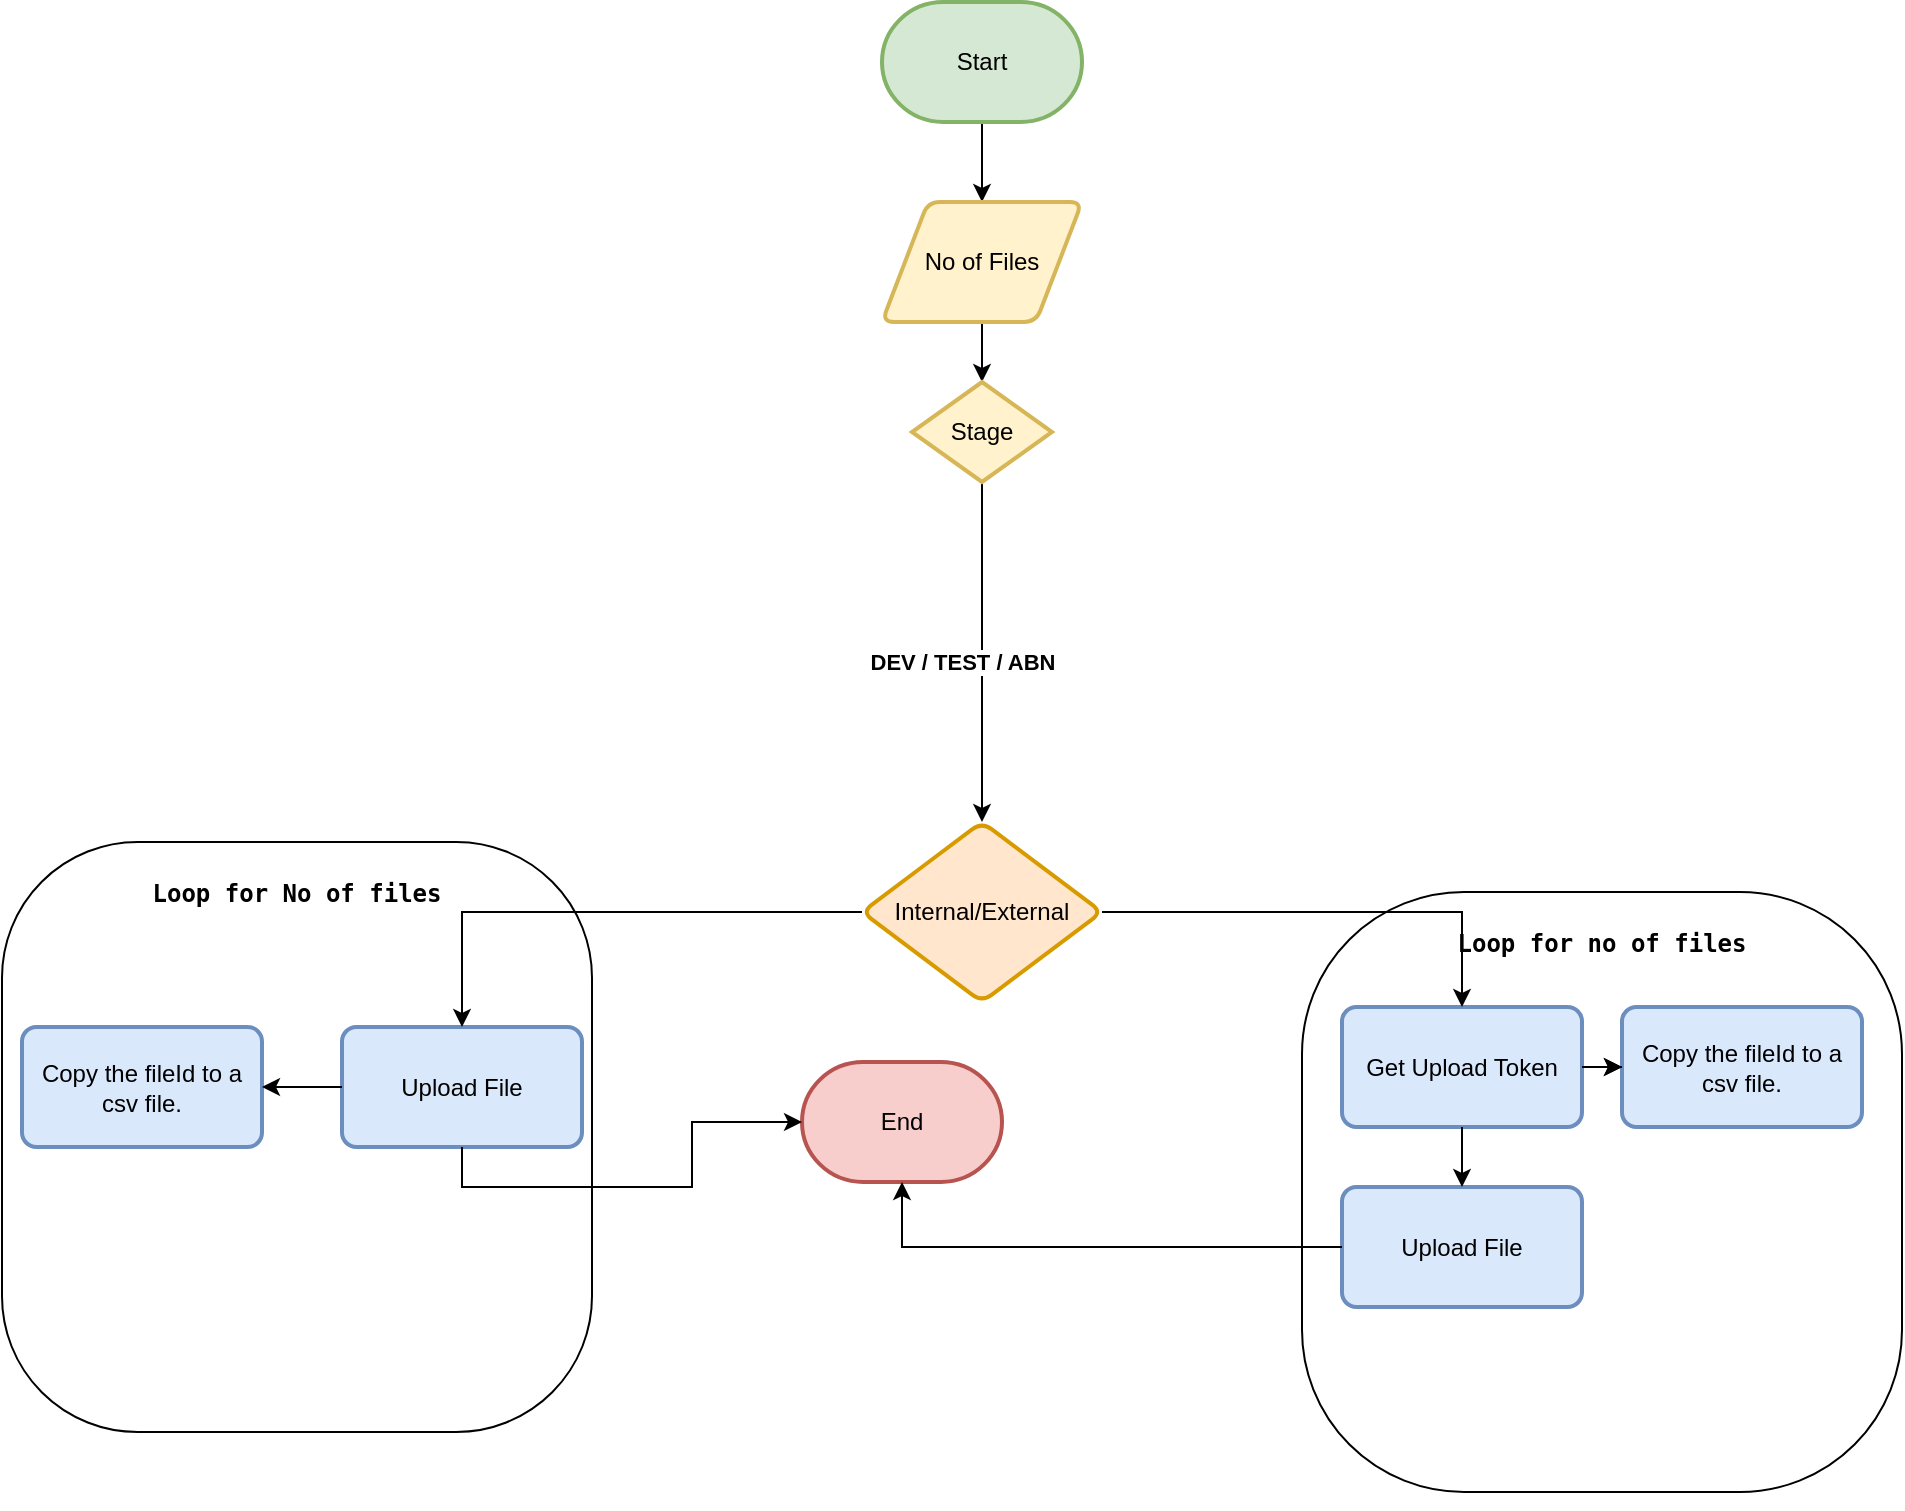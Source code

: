 <mxfile version="22.0.4" type="github">
  <diagram name="Page-1" id="W9g8ZL2G6DjQNR9luLZu">
    <mxGraphModel dx="2253" dy="759" grid="1" gridSize="10" guides="1" tooltips="1" connect="1" arrows="1" fold="1" page="1" pageScale="1" pageWidth="827" pageHeight="1169" math="0" shadow="0">
      <root>
        <mxCell id="0" />
        <mxCell id="1" parent="0" />
        <mxCell id="VFZLexwzBfUBSj6KJXx8-3" value="" style="edgeStyle=orthogonalEdgeStyle;rounded=0;orthogonalLoop=1;jettySize=auto;html=1;" parent="1" source="VFZLexwzBfUBSj6KJXx8-1" edge="1">
          <mxGeometry relative="1" as="geometry">
            <mxPoint x="60" y="140" as="targetPoint" />
          </mxGeometry>
        </mxCell>
        <mxCell id="VFZLexwzBfUBSj6KJXx8-1" value="Start" style="strokeWidth=2;html=1;shape=mxgraph.flowchart.terminator;whiteSpace=wrap;labelBackgroundColor=none;fillColor=#d5e8d4;strokeColor=#82b366;" parent="1" vertex="1">
          <mxGeometry x="10" y="40" width="100" height="60" as="geometry" />
        </mxCell>
        <mxCell id="0rkgS3m4PVt1bPab5M6U-17" value="" style="edgeStyle=orthogonalEdgeStyle;rounded=0;orthogonalLoop=1;jettySize=auto;html=1;" parent="1" source="VFZLexwzBfUBSj6KJXx8-7" target="0rkgS3m4PVt1bPab5M6U-16" edge="1">
          <mxGeometry relative="1" as="geometry" />
        </mxCell>
        <mxCell id="VFZLexwzBfUBSj6KJXx8-7" value="No of Files" style="shape=parallelogram;html=1;strokeWidth=2;perimeter=parallelogramPerimeter;whiteSpace=wrap;rounded=1;arcSize=12;size=0.23;fillColor=#fff2cc;strokeColor=#d6b656;" parent="1" vertex="1">
          <mxGeometry x="10" y="140" width="100" height="60" as="geometry" />
        </mxCell>
        <mxCell id="QYTzz9gWE6Tw0O9pt23d-1" value="&lt;b&gt;DEV / TEST / ABN&lt;/b&gt;" style="edgeStyle=orthogonalEdgeStyle;rounded=0;orthogonalLoop=1;jettySize=auto;html=1;entryX=0.5;entryY=0;entryDx=0;entryDy=0;exitX=0.5;exitY=1;exitDx=0;exitDy=0;exitPerimeter=0;" edge="1" parent="1" source="0rkgS3m4PVt1bPab5M6U-16" target="VFZLexwzBfUBSj6KJXx8-8">
          <mxGeometry x="0.059" y="-10" relative="1" as="geometry">
            <mxPoint as="offset" />
          </mxGeometry>
        </mxCell>
        <mxCell id="0rkgS3m4PVt1bPab5M6U-16" value="Stage" style="strokeWidth=2;html=1;shape=mxgraph.flowchart.decision;whiteSpace=wrap;fillColor=#fff2cc;strokeColor=#d6b656;" parent="1" vertex="1">
          <mxGeometry x="25" y="230" width="70" height="50" as="geometry" />
        </mxCell>
        <mxCell id="0rkgS3m4PVt1bPab5M6U-20" value="" style="group" parent="1" vertex="1" connectable="0">
          <mxGeometry x="-430" y="440" width="940" height="320" as="geometry" />
        </mxCell>
        <mxCell id="VFZLexwzBfUBSj6KJXx8-8" value="Internal/External" style="rhombus;whiteSpace=wrap;html=1;strokeWidth=2;rounded=1;arcSize=12;fillColor=#ffe6cc;strokeColor=#d79b00;" parent="0rkgS3m4PVt1bPab5M6U-20" vertex="1">
          <mxGeometry x="430" y="10" width="120" height="90" as="geometry" />
        </mxCell>
        <mxCell id="VFZLexwzBfUBSj6KJXx8-23" value="End" style="strokeWidth=2;html=1;shape=mxgraph.flowchart.terminator;whiteSpace=wrap;fillColor=#f8cecc;strokeColor=#b85450;" parent="0rkgS3m4PVt1bPab5M6U-20" vertex="1">
          <mxGeometry x="400" y="130" width="100" height="60" as="geometry" />
        </mxCell>
        <mxCell id="0rkgS3m4PVt1bPab5M6U-2" value="" style="group" parent="0rkgS3m4PVt1bPab5M6U-20" vertex="1" connectable="0">
          <mxGeometry x="640" y="20" width="300" height="300" as="geometry" />
        </mxCell>
        <object label="&lt;pre&gt;&lt;b&gt;Loop for no of files&lt;/b&gt;&lt;/pre&gt;" id="VFZLexwzBfUBSj6KJXx8-14">
          <mxCell style="whiteSpace=wrap;html=1;aspect=fixed;fillColor=none;rounded=1;glass=0;shadow=0;arcSize=27;verticalAlign=top;" parent="0rkgS3m4PVt1bPab5M6U-2" vertex="1">
            <mxGeometry x="10" y="25" width="300" height="300" as="geometry" />
          </mxCell>
        </object>
        <mxCell id="0rkgS3m4PVt1bPab5M6U-4" value="" style="edgeStyle=orthogonalEdgeStyle;rounded=0;orthogonalLoop=1;jettySize=auto;html=1;" parent="0rkgS3m4PVt1bPab5M6U-2" source="VFZLexwzBfUBSj6KJXx8-10" target="VFZLexwzBfUBSj6KJXx8-15" edge="1">
          <mxGeometry relative="1" as="geometry" />
        </mxCell>
        <mxCell id="VFZLexwzBfUBSj6KJXx8-10" value="Get Upload Token" style="whiteSpace=wrap;html=1;strokeWidth=2;rounded=1;arcSize=12;fillColor=#dae8fc;strokeColor=#6c8ebf;" parent="0rkgS3m4PVt1bPab5M6U-2" vertex="1">
          <mxGeometry x="30" y="82.5" width="120" height="60" as="geometry" />
        </mxCell>
        <mxCell id="VFZLexwzBfUBSj6KJXx8-12" value="Upload File" style="whiteSpace=wrap;html=1;strokeWidth=2;rounded=1;arcSize=12;fillColor=#dae8fc;strokeColor=#6c8ebf;" parent="0rkgS3m4PVt1bPab5M6U-2" vertex="1">
          <mxGeometry x="30" y="172.5" width="120" height="60" as="geometry" />
        </mxCell>
        <mxCell id="VFZLexwzBfUBSj6KJXx8-13" value="" style="edgeStyle=orthogonalEdgeStyle;rounded=0;orthogonalLoop=1;jettySize=auto;html=1;" parent="0rkgS3m4PVt1bPab5M6U-2" source="VFZLexwzBfUBSj6KJXx8-10" target="VFZLexwzBfUBSj6KJXx8-12" edge="1">
          <mxGeometry relative="1" as="geometry" />
        </mxCell>
        <mxCell id="VFZLexwzBfUBSj6KJXx8-15" value="Copy the fileId to a csv file." style="whiteSpace=wrap;html=1;strokeWidth=2;rounded=1;arcSize=12;fillColor=#dae8fc;strokeColor=#6c8ebf;" parent="0rkgS3m4PVt1bPab5M6U-2" vertex="1">
          <mxGeometry x="170" y="82.5" width="120" height="60" as="geometry" />
        </mxCell>
        <mxCell id="VFZLexwzBfUBSj6KJXx8-27" style="edgeStyle=orthogonalEdgeStyle;rounded=0;orthogonalLoop=1;jettySize=auto;html=1;exitX=0.5;exitY=1;exitDx=0;exitDy=0;" parent="0rkgS3m4PVt1bPab5M6U-2" source="VFZLexwzBfUBSj6KJXx8-14" target="VFZLexwzBfUBSj6KJXx8-14" edge="1">
          <mxGeometry relative="1" as="geometry" />
        </mxCell>
        <mxCell id="VFZLexwzBfUBSj6KJXx8-16" value="" style="edgeStyle=orthogonalEdgeStyle;rounded=0;orthogonalLoop=1;jettySize=auto;html=1;" parent="0rkgS3m4PVt1bPab5M6U-2" source="VFZLexwzBfUBSj6KJXx8-10" target="VFZLexwzBfUBSj6KJXx8-15" edge="1">
          <mxGeometry relative="1" as="geometry" />
        </mxCell>
        <mxCell id="VFZLexwzBfUBSj6KJXx8-11" value="" style="edgeStyle=orthogonalEdgeStyle;rounded=0;orthogonalLoop=1;jettySize=auto;html=1;" parent="0rkgS3m4PVt1bPab5M6U-20" source="VFZLexwzBfUBSj6KJXx8-8" target="VFZLexwzBfUBSj6KJXx8-10" edge="1">
          <mxGeometry relative="1" as="geometry" />
        </mxCell>
        <mxCell id="VFZLexwzBfUBSj6KJXx8-24" value="" style="edgeStyle=orthogonalEdgeStyle;rounded=0;orthogonalLoop=1;jettySize=auto;html=1;" parent="0rkgS3m4PVt1bPab5M6U-20" source="VFZLexwzBfUBSj6KJXx8-12" target="VFZLexwzBfUBSj6KJXx8-23" edge="1">
          <mxGeometry relative="1" as="geometry" />
        </mxCell>
        <mxCell id="0rkgS3m4PVt1bPab5M6U-3" value="" style="group;horizontal=0;verticalAlign=top;" parent="0rkgS3m4PVt1bPab5M6U-20" vertex="1" connectable="0">
          <mxGeometry y="12.5" width="295" height="295" as="geometry" />
        </mxCell>
        <mxCell id="VFZLexwzBfUBSj6KJXx8-28" value="&lt;pre style=&quot;&quot;&gt;Loop for No of files&lt;/pre&gt;" style="whiteSpace=wrap;html=1;aspect=fixed;rounded=1;fillColor=none;arcSize=23;align=center;verticalAlign=top;horizontal=1;fontStyle=1" parent="0rkgS3m4PVt1bPab5M6U-3" vertex="1">
          <mxGeometry y="7.5" width="295" height="295" as="geometry" />
        </mxCell>
        <mxCell id="VFZLexwzBfUBSj6KJXx8-17" value="Upload File" style="whiteSpace=wrap;html=1;strokeWidth=2;rounded=1;arcSize=12;fillColor=#dae8fc;strokeColor=#6c8ebf;" parent="0rkgS3m4PVt1bPab5M6U-3" vertex="1">
          <mxGeometry x="170" y="100" width="120" height="60" as="geometry" />
        </mxCell>
        <mxCell id="VFZLexwzBfUBSj6KJXx8-29" value="Copy the fileId to a csv file." style="whiteSpace=wrap;html=1;strokeWidth=2;rounded=1;arcSize=12;fillColor=#dae8fc;strokeColor=#6c8ebf;" parent="0rkgS3m4PVt1bPab5M6U-3" vertex="1">
          <mxGeometry x="10" y="100" width="120" height="60" as="geometry" />
        </mxCell>
        <mxCell id="VFZLexwzBfUBSj6KJXx8-30" value="" style="edgeStyle=orthogonalEdgeStyle;rounded=0;orthogonalLoop=1;jettySize=auto;html=1;" parent="0rkgS3m4PVt1bPab5M6U-3" source="VFZLexwzBfUBSj6KJXx8-17" target="VFZLexwzBfUBSj6KJXx8-29" edge="1">
          <mxGeometry relative="1" as="geometry" />
        </mxCell>
        <mxCell id="0rkgS3m4PVt1bPab5M6U-21" style="edgeStyle=orthogonalEdgeStyle;rounded=0;orthogonalLoop=1;jettySize=auto;html=1;exitX=0.5;exitY=1;exitDx=0;exitDy=0;" parent="0rkgS3m4PVt1bPab5M6U-3" source="VFZLexwzBfUBSj6KJXx8-29" target="VFZLexwzBfUBSj6KJXx8-29" edge="1">
          <mxGeometry relative="1" as="geometry" />
        </mxCell>
        <UserObject label="" id="VFZLexwzBfUBSj6KJXx8-18">
          <mxCell style="edgeStyle=orthogonalEdgeStyle;rounded=0;orthogonalLoop=1;jettySize=auto;html=1;" parent="0rkgS3m4PVt1bPab5M6U-20" source="VFZLexwzBfUBSj6KJXx8-8" target="VFZLexwzBfUBSj6KJXx8-17" edge="1">
            <mxGeometry relative="1" as="geometry" />
          </mxCell>
        </UserObject>
        <mxCell id="VFZLexwzBfUBSj6KJXx8-26" style="edgeStyle=orthogonalEdgeStyle;rounded=0;orthogonalLoop=1;jettySize=auto;html=1;exitX=0.5;exitY=1;exitDx=0;exitDy=0;entryX=0;entryY=0.5;entryDx=0;entryDy=0;entryPerimeter=0;" parent="0rkgS3m4PVt1bPab5M6U-20" source="VFZLexwzBfUBSj6KJXx8-17" target="VFZLexwzBfUBSj6KJXx8-23" edge="1">
          <mxGeometry relative="1" as="geometry" />
        </mxCell>
      </root>
    </mxGraphModel>
  </diagram>
</mxfile>
